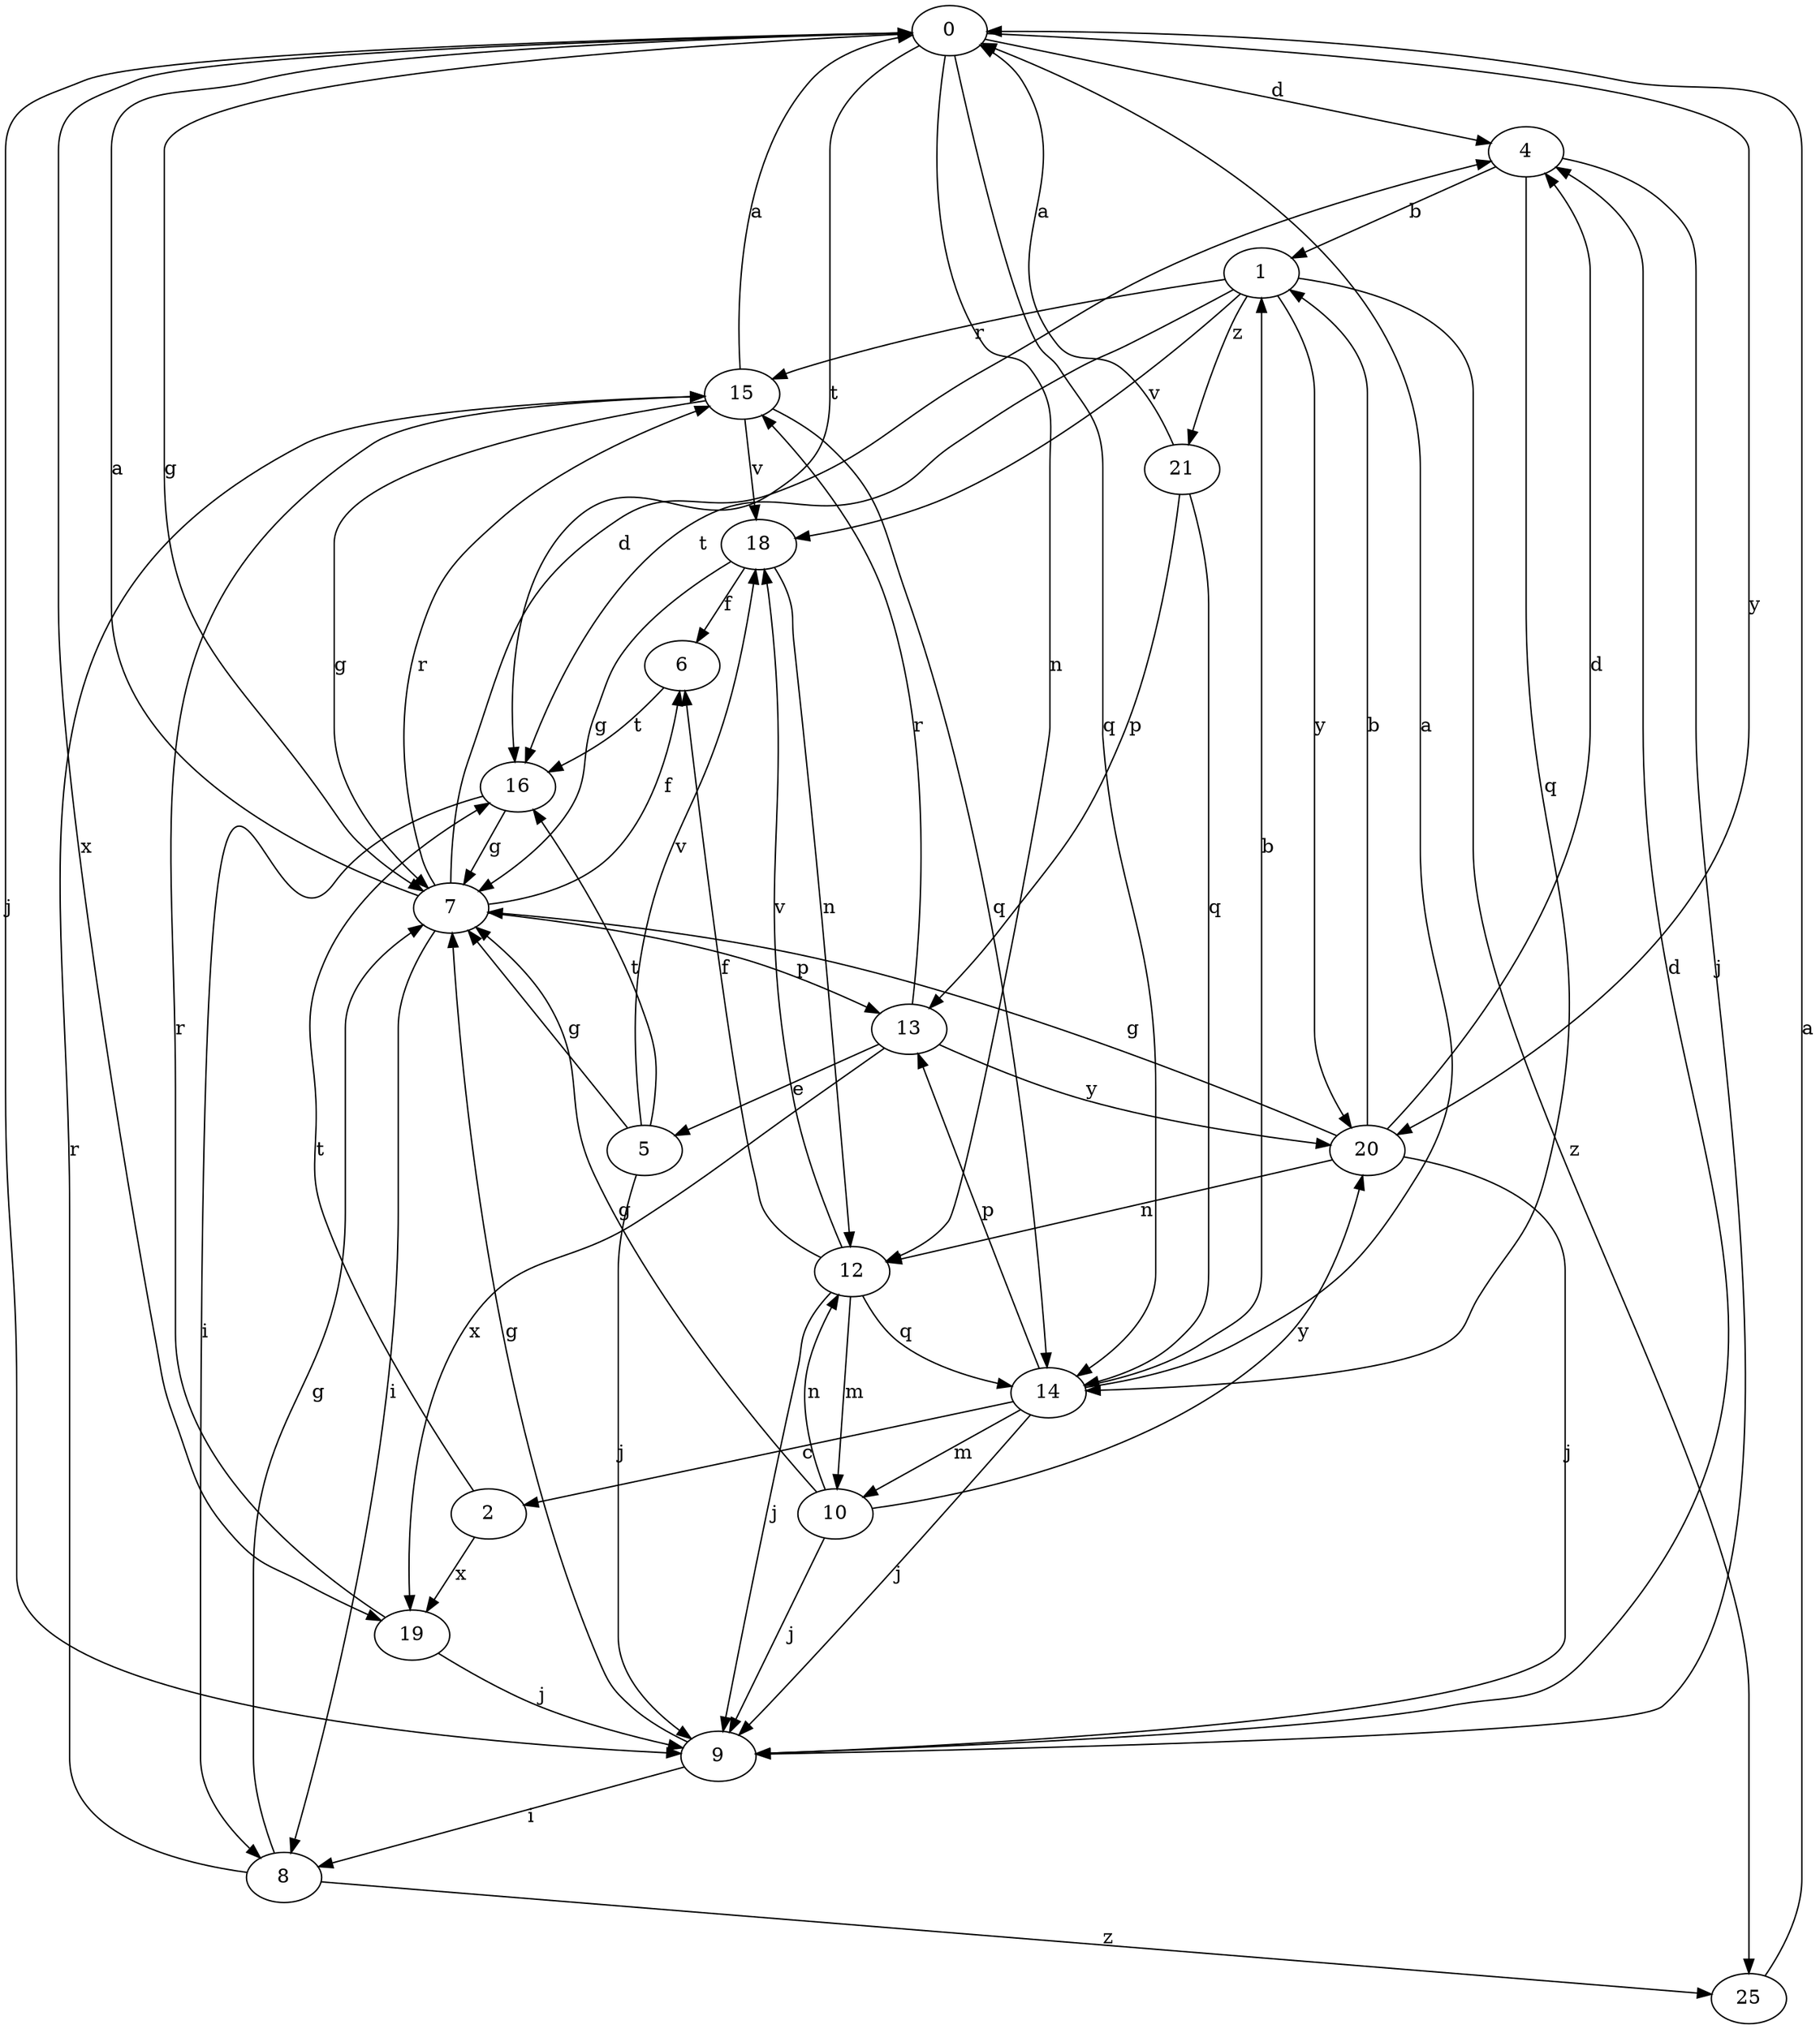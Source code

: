 strict digraph  {
0;
1;
2;
4;
5;
6;
7;
8;
9;
10;
12;
13;
14;
15;
16;
18;
19;
20;
21;
25;
0 -> 4  [label=d];
0 -> 7  [label=g];
0 -> 9  [label=j];
0 -> 12  [label=n];
0 -> 14  [label=q];
0 -> 16  [label=t];
0 -> 19  [label=x];
0 -> 20  [label=y];
1 -> 15  [label=r];
1 -> 16  [label=t];
1 -> 18  [label=v];
1 -> 20  [label=y];
1 -> 21  [label=z];
1 -> 25  [label=z];
2 -> 16  [label=t];
2 -> 19  [label=x];
4 -> 1  [label=b];
4 -> 9  [label=j];
4 -> 14  [label=q];
5 -> 7  [label=g];
5 -> 9  [label=j];
5 -> 16  [label=t];
5 -> 18  [label=v];
6 -> 16  [label=t];
7 -> 0  [label=a];
7 -> 4  [label=d];
7 -> 6  [label=f];
7 -> 8  [label=i];
7 -> 13  [label=p];
7 -> 15  [label=r];
8 -> 7  [label=g];
8 -> 15  [label=r];
8 -> 25  [label=z];
9 -> 4  [label=d];
9 -> 7  [label=g];
9 -> 8  [label=i];
10 -> 7  [label=g];
10 -> 9  [label=j];
10 -> 12  [label=n];
10 -> 20  [label=y];
12 -> 6  [label=f];
12 -> 9  [label=j];
12 -> 10  [label=m];
12 -> 14  [label=q];
12 -> 18  [label=v];
13 -> 5  [label=e];
13 -> 15  [label=r];
13 -> 19  [label=x];
13 -> 20  [label=y];
14 -> 0  [label=a];
14 -> 1  [label=b];
14 -> 2  [label=c];
14 -> 9  [label=j];
14 -> 10  [label=m];
14 -> 13  [label=p];
15 -> 0  [label=a];
15 -> 7  [label=g];
15 -> 14  [label=q];
15 -> 18  [label=v];
16 -> 7  [label=g];
16 -> 8  [label=i];
18 -> 6  [label=f];
18 -> 7  [label=g];
18 -> 12  [label=n];
19 -> 9  [label=j];
19 -> 15  [label=r];
20 -> 1  [label=b];
20 -> 4  [label=d];
20 -> 7  [label=g];
20 -> 9  [label=j];
20 -> 12  [label=n];
21 -> 0  [label=a];
21 -> 13  [label=p];
21 -> 14  [label=q];
25 -> 0  [label=a];
}
